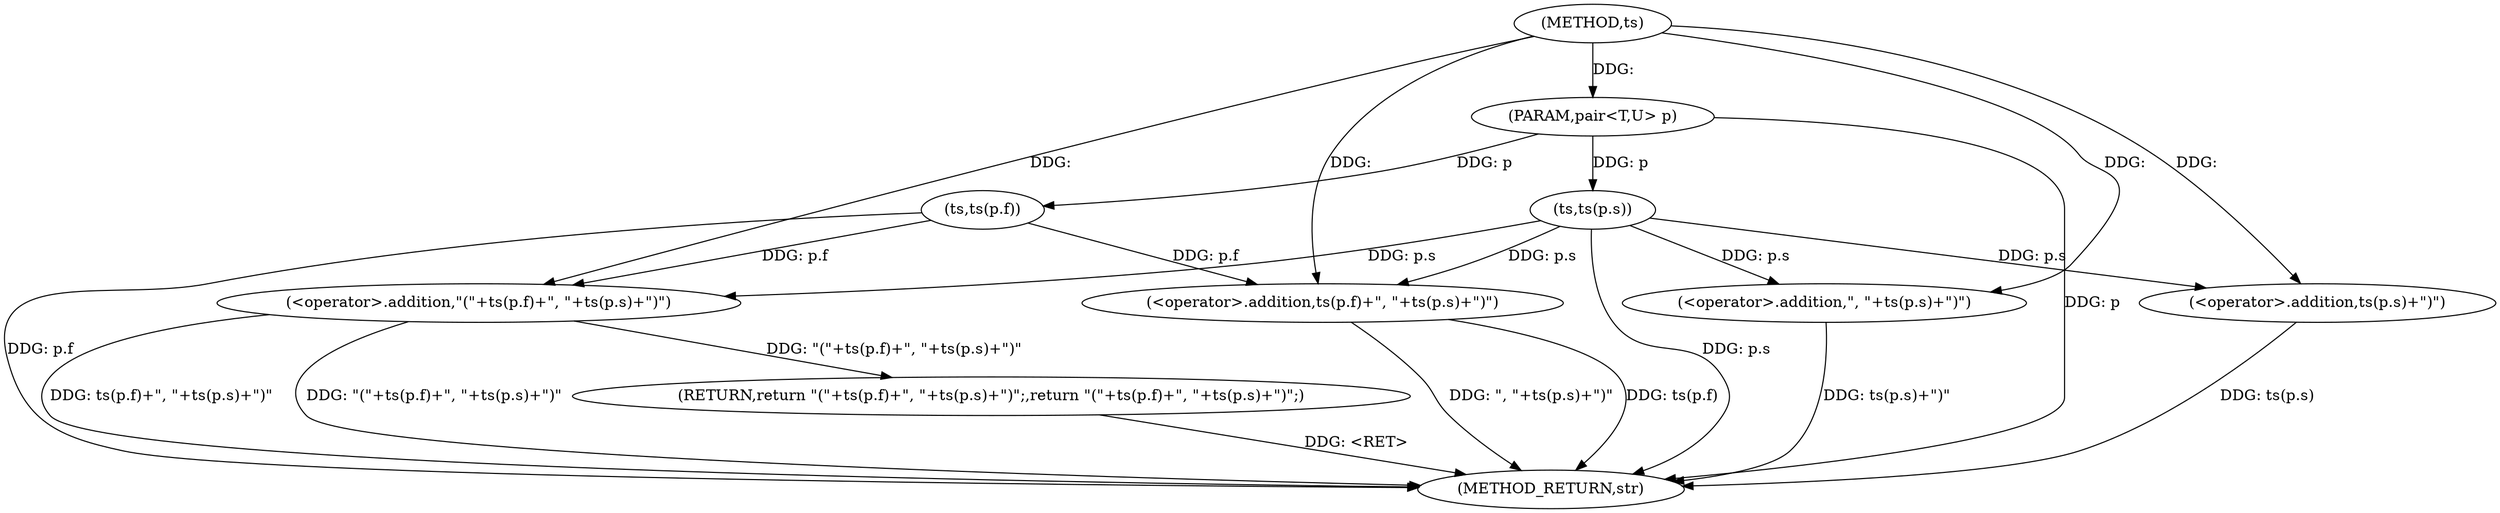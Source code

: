 digraph "ts" {  
"1000543" [label = "(METHOD,ts)" ]
"1000562" [label = "(METHOD_RETURN,str)" ]
"1000544" [label = "(PARAM,pair<T,U> p)" ]
"1000546" [label = "(RETURN,return \"(\"+ts(p.f)+\", \"+ts(p.s)+\")\";,return \"(\"+ts(p.f)+\", \"+ts(p.s)+\")\";)" ]
"1000547" [label = "(<operator>.addition,\"(\"+ts(p.f)+\", \"+ts(p.s)+\")\")" ]
"1000549" [label = "(<operator>.addition,ts(p.f)+\", \"+ts(p.s)+\")\")" ]
"1000550" [label = "(ts,ts(p.f))" ]
"1000554" [label = "(<operator>.addition,\", \"+ts(p.s)+\")\")" ]
"1000556" [label = "(<operator>.addition,ts(p.s)+\")\")" ]
"1000557" [label = "(ts,ts(p.s))" ]
  "1000546" -> "1000562"  [ label = "DDG: <RET>"] 
  "1000544" -> "1000562"  [ label = "DDG: p"] 
  "1000550" -> "1000562"  [ label = "DDG: p.f"] 
  "1000549" -> "1000562"  [ label = "DDG: ts(p.f)"] 
  "1000557" -> "1000562"  [ label = "DDG: p.s"] 
  "1000556" -> "1000562"  [ label = "DDG: ts(p.s)"] 
  "1000554" -> "1000562"  [ label = "DDG: ts(p.s)+\")\""] 
  "1000549" -> "1000562"  [ label = "DDG: \", \"+ts(p.s)+\")\""] 
  "1000547" -> "1000562"  [ label = "DDG: ts(p.f)+\", \"+ts(p.s)+\")\""] 
  "1000547" -> "1000562"  [ label = "DDG: \"(\"+ts(p.f)+\", \"+ts(p.s)+\")\""] 
  "1000543" -> "1000544"  [ label = "DDG: "] 
  "1000547" -> "1000546"  [ label = "DDG: \"(\"+ts(p.f)+\", \"+ts(p.s)+\")\""] 
  "1000543" -> "1000547"  [ label = "DDG: "] 
  "1000557" -> "1000547"  [ label = "DDG: p.s"] 
  "1000550" -> "1000547"  [ label = "DDG: p.f"] 
  "1000550" -> "1000549"  [ label = "DDG: p.f"] 
  "1000543" -> "1000549"  [ label = "DDG: "] 
  "1000557" -> "1000549"  [ label = "DDG: p.s"] 
  "1000544" -> "1000550"  [ label = "DDG: p"] 
  "1000543" -> "1000554"  [ label = "DDG: "] 
  "1000557" -> "1000554"  [ label = "DDG: p.s"] 
  "1000557" -> "1000556"  [ label = "DDG: p.s"] 
  "1000543" -> "1000556"  [ label = "DDG: "] 
  "1000544" -> "1000557"  [ label = "DDG: p"] 
}
